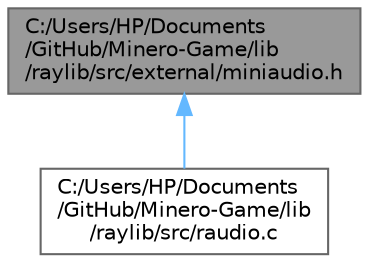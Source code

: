 digraph "C:/Users/HP/Documents/GitHub/Minero-Game/lib/raylib/src/external/miniaudio.h"
{
 // LATEX_PDF_SIZE
  bgcolor="transparent";
  edge [fontname=Helvetica,fontsize=10,labelfontname=Helvetica,labelfontsize=10];
  node [fontname=Helvetica,fontsize=10,shape=box,height=0.2,width=0.4];
  Node1 [id="Node000001",label="C:/Users/HP/Documents\l/GitHub/Minero-Game/lib\l/raylib/src/external/miniaudio.h",height=0.2,width=0.4,color="gray40", fillcolor="grey60", style="filled", fontcolor="black",tooltip=" "];
  Node1 -> Node2 [id="edge1_Node000001_Node000002",dir="back",color="steelblue1",style="solid",tooltip=" "];
  Node2 [id="Node000002",label="C:/Users/HP/Documents\l/GitHub/Minero-Game/lib\l/raylib/src/raudio.c",height=0.2,width=0.4,color="grey40", fillcolor="white", style="filled",URL="$lib_2raylib_2src_2raudio_8c.html",tooltip=" "];
}
